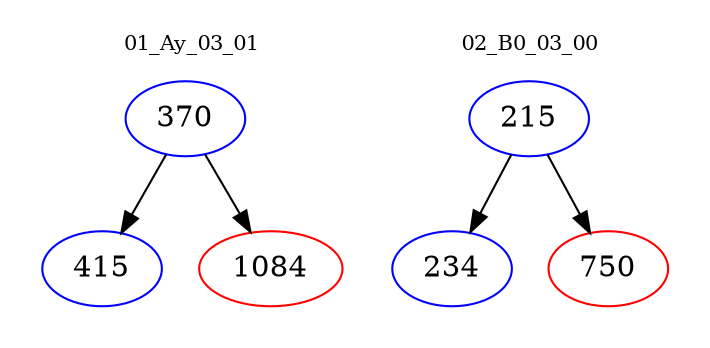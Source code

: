 digraph{
subgraph cluster_0 {
color = white
label = "01_Ay_03_01";
fontsize=10;
T0_370 [label="370", color="blue"]
T0_370 -> T0_415 [color="black"]
T0_415 [label="415", color="blue"]
T0_370 -> T0_1084 [color="black"]
T0_1084 [label="1084", color="red"]
}
subgraph cluster_1 {
color = white
label = "02_B0_03_00";
fontsize=10;
T1_215 [label="215", color="blue"]
T1_215 -> T1_234 [color="black"]
T1_234 [label="234", color="blue"]
T1_215 -> T1_750 [color="black"]
T1_750 [label="750", color="red"]
}
}
